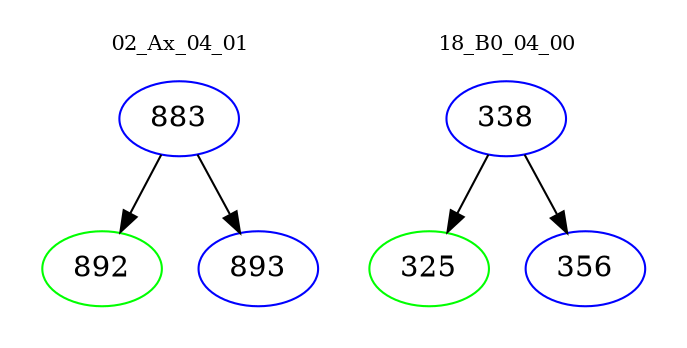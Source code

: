 digraph{
subgraph cluster_0 {
color = white
label = "02_Ax_04_01";
fontsize=10;
T0_883 [label="883", color="blue"]
T0_883 -> T0_892 [color="black"]
T0_892 [label="892", color="green"]
T0_883 -> T0_893 [color="black"]
T0_893 [label="893", color="blue"]
}
subgraph cluster_1 {
color = white
label = "18_B0_04_00";
fontsize=10;
T1_338 [label="338", color="blue"]
T1_338 -> T1_325 [color="black"]
T1_325 [label="325", color="green"]
T1_338 -> T1_356 [color="black"]
T1_356 [label="356", color="blue"]
}
}
